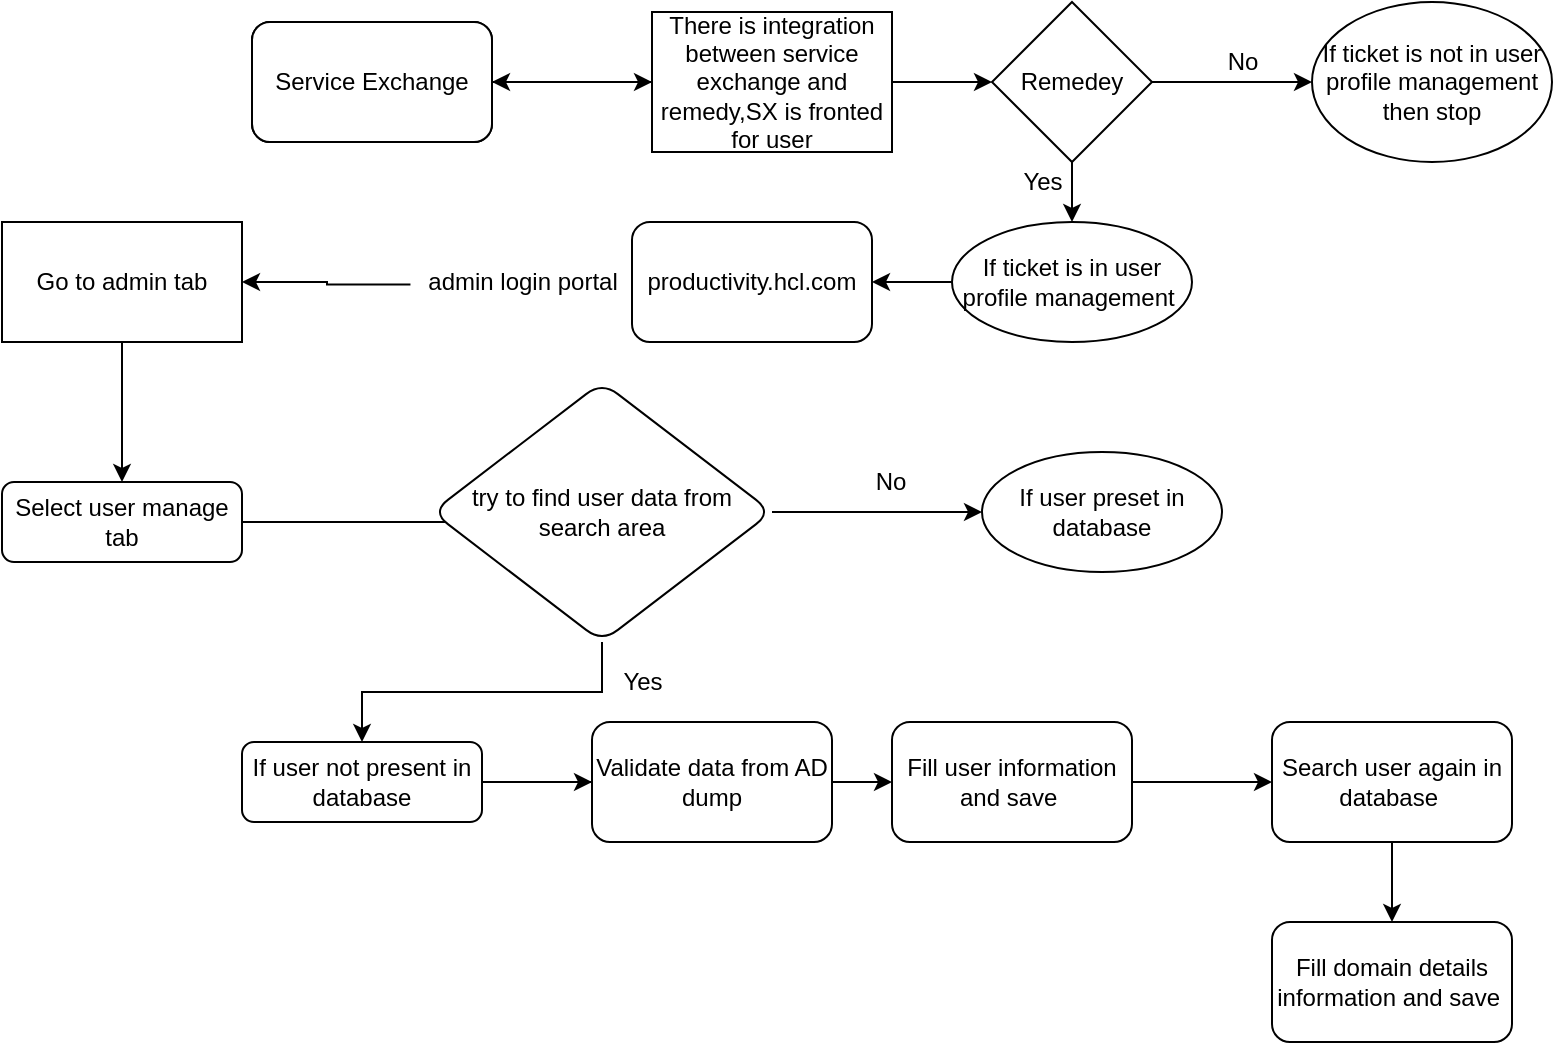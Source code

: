 <mxfile version="16.2.7" type="github">
  <diagram id="C5RBs43oDa-KdzZeNtuy" name="Page-1">
    <mxGraphModel dx="766" dy="1497" grid="1" gridSize="10" guides="1" tooltips="1" connect="1" arrows="1" fold="1" page="1" pageScale="1" pageWidth="827" pageHeight="1169" math="0" shadow="0">
      <root>
        <mxCell id="WIyWlLk6GJQsqaUBKTNV-0" />
        <mxCell id="WIyWlLk6GJQsqaUBKTNV-1" parent="WIyWlLk6GJQsqaUBKTNV-0" />
        <mxCell id="cetacUVgxctD-D2GYmzZ-1" value="" style="edgeStyle=orthogonalEdgeStyle;rounded=0;orthogonalLoop=1;jettySize=auto;html=1;startArrow=none;" parent="WIyWlLk6GJQsqaUBKTNV-1" source="cetacUVgxctD-D2GYmzZ-11" target="cetacUVgxctD-D2GYmzZ-0" edge="1">
          <mxGeometry relative="1" as="geometry">
            <Array as="points" />
          </mxGeometry>
        </mxCell>
        <mxCell id="cetacUVgxctD-D2GYmzZ-16" value="" style="edgeStyle=orthogonalEdgeStyle;rounded=0;orthogonalLoop=1;jettySize=auto;html=1;" parent="WIyWlLk6GJQsqaUBKTNV-1" target="cetacUVgxctD-D2GYmzZ-15" edge="1">
          <mxGeometry relative="1" as="geometry">
            <mxPoint x="354" y="90" as="sourcePoint" />
            <Array as="points">
              <mxPoint x="354" y="80" />
            </Array>
          </mxGeometry>
        </mxCell>
        <mxCell id="cetacUVgxctD-D2GYmzZ-23" value="" style="edgeStyle=orthogonalEdgeStyle;rounded=0;orthogonalLoop=1;jettySize=auto;html=1;" parent="WIyWlLk6GJQsqaUBKTNV-1" source="WIyWlLk6GJQsqaUBKTNV-7" edge="1">
          <mxGeometry relative="1" as="geometry">
            <mxPoint x="280" y="200" as="targetPoint" />
          </mxGeometry>
        </mxCell>
        <mxCell id="WIyWlLk6GJQsqaUBKTNV-7" value="Select user manage tab" style="rounded=1;whiteSpace=wrap;html=1;fontSize=12;glass=0;strokeWidth=1;shadow=0;" parent="WIyWlLk6GJQsqaUBKTNV-1" vertex="1">
          <mxGeometry x="35" y="180" width="120" height="40" as="geometry" />
        </mxCell>
        <mxCell id="cetacUVgxctD-D2GYmzZ-0" value="service exchange(user raised ticket)" style="whiteSpace=wrap;html=1;rounded=1;glass=0;strokeWidth=1;shadow=0;" parent="WIyWlLk6GJQsqaUBKTNV-1" vertex="1">
          <mxGeometry x="160" y="-50" width="120" height="60" as="geometry" />
        </mxCell>
        <mxCell id="cetacUVgxctD-D2GYmzZ-12" value="" style="edgeStyle=orthogonalEdgeStyle;rounded=0;orthogonalLoop=1;jettySize=auto;html=1;" parent="WIyWlLk6GJQsqaUBKTNV-1" source="cetacUVgxctD-D2GYmzZ-3" target="cetacUVgxctD-D2GYmzZ-11" edge="1">
          <mxGeometry relative="1" as="geometry" />
        </mxCell>
        <mxCell id="cetacUVgxctD-D2GYmzZ-3" value="Service Exchange" style="whiteSpace=wrap;html=1;rounded=1;glass=0;strokeWidth=1;shadow=0;" parent="WIyWlLk6GJQsqaUBKTNV-1" vertex="1">
          <mxGeometry x="160" y="-50" width="120" height="60" as="geometry" />
        </mxCell>
        <mxCell id="cetacUVgxctD-D2GYmzZ-31" value="" style="edgeStyle=orthogonalEdgeStyle;rounded=0;orthogonalLoop=1;jettySize=auto;html=1;" parent="WIyWlLk6GJQsqaUBKTNV-1" source="cetacUVgxctD-D2GYmzZ-11" target="cetacUVgxctD-D2GYmzZ-30" edge="1">
          <mxGeometry relative="1" as="geometry" />
        </mxCell>
        <mxCell id="cetacUVgxctD-D2GYmzZ-11" value="There is integration between service exchange and remedy,SX is fronted for user" style="whiteSpace=wrap;html=1;" parent="WIyWlLk6GJQsqaUBKTNV-1" vertex="1">
          <mxGeometry x="360" y="-55" width="120" height="70" as="geometry" />
        </mxCell>
        <mxCell id="cetacUVgxctD-D2GYmzZ-15" value="productivity.hcl.com" style="whiteSpace=wrap;html=1;rounded=1;glass=0;strokeWidth=1;shadow=0;" parent="WIyWlLk6GJQsqaUBKTNV-1" vertex="1">
          <mxGeometry x="350" y="50" width="120" height="60" as="geometry" />
        </mxCell>
        <mxCell id="cetacUVgxctD-D2GYmzZ-39" value="" style="edgeStyle=orthogonalEdgeStyle;rounded=0;orthogonalLoop=1;jettySize=auto;html=1;exitX=-0.007;exitY=0.56;exitDx=0;exitDy=0;exitPerimeter=0;" parent="WIyWlLk6GJQsqaUBKTNV-1" source="cetacUVgxctD-D2GYmzZ-21" target="cetacUVgxctD-D2GYmzZ-38" edge="1">
          <mxGeometry relative="1" as="geometry" />
        </mxCell>
        <mxCell id="cetacUVgxctD-D2GYmzZ-21" value="admin login portal" style="text;html=1;align=center;verticalAlign=middle;resizable=0;points=[];autosize=1;strokeColor=none;fillColor=none;" parent="WIyWlLk6GJQsqaUBKTNV-1" vertex="1">
          <mxGeometry x="240" y="70" width="110" height="20" as="geometry" />
        </mxCell>
        <mxCell id="cetacUVgxctD-D2GYmzZ-52" value="" style="edgeStyle=orthogonalEdgeStyle;rounded=0;orthogonalLoop=1;jettySize=auto;html=1;" parent="WIyWlLk6GJQsqaUBKTNV-1" source="cetacUVgxctD-D2GYmzZ-24" target="cetacUVgxctD-D2GYmzZ-51" edge="1">
          <mxGeometry relative="1" as="geometry" />
        </mxCell>
        <mxCell id="cetacUVgxctD-D2GYmzZ-24" value="Search user again in database&amp;nbsp;" style="rounded=1;whiteSpace=wrap;html=1;glass=0;strokeWidth=1;shadow=0;" parent="WIyWlLk6GJQsqaUBKTNV-1" vertex="1">
          <mxGeometry x="670" y="300" width="120" height="60" as="geometry" />
        </mxCell>
        <mxCell id="cetacUVgxctD-D2GYmzZ-50" value="" style="edgeStyle=orthogonalEdgeStyle;rounded=0;orthogonalLoop=1;jettySize=auto;html=1;" parent="WIyWlLk6GJQsqaUBKTNV-1" source="cetacUVgxctD-D2GYmzZ-26" target="cetacUVgxctD-D2GYmzZ-24" edge="1">
          <mxGeometry relative="1" as="geometry" />
        </mxCell>
        <mxCell id="cetacUVgxctD-D2GYmzZ-26" value="Fill user information and save&amp;nbsp;" style="whiteSpace=wrap;html=1;rounded=1;glass=0;strokeWidth=1;shadow=0;" parent="WIyWlLk6GJQsqaUBKTNV-1" vertex="1">
          <mxGeometry x="480" y="300" width="120" height="60" as="geometry" />
        </mxCell>
        <mxCell id="cetacUVgxctD-D2GYmzZ-33" value="" style="edgeStyle=orthogonalEdgeStyle;rounded=0;orthogonalLoop=1;jettySize=auto;html=1;" parent="WIyWlLk6GJQsqaUBKTNV-1" source="cetacUVgxctD-D2GYmzZ-30" target="cetacUVgxctD-D2GYmzZ-32" edge="1">
          <mxGeometry relative="1" as="geometry" />
        </mxCell>
        <mxCell id="cetacUVgxctD-D2GYmzZ-35" value="" style="edgeStyle=orthogonalEdgeStyle;rounded=0;orthogonalLoop=1;jettySize=auto;html=1;" parent="WIyWlLk6GJQsqaUBKTNV-1" source="cetacUVgxctD-D2GYmzZ-30" target="cetacUVgxctD-D2GYmzZ-34" edge="1">
          <mxGeometry relative="1" as="geometry" />
        </mxCell>
        <mxCell id="cetacUVgxctD-D2GYmzZ-30" value="Remedey" style="rhombus;whiteSpace=wrap;html=1;" parent="WIyWlLk6GJQsqaUBKTNV-1" vertex="1">
          <mxGeometry x="530" y="-60" width="80" height="80" as="geometry" />
        </mxCell>
        <mxCell id="cetacUVgxctD-D2GYmzZ-32" value="&lt;span&gt;If ticket is not in user profile management then stop&lt;/span&gt;" style="ellipse;whiteSpace=wrap;html=1;" parent="WIyWlLk6GJQsqaUBKTNV-1" vertex="1">
          <mxGeometry x="690" y="-60" width="120" height="80" as="geometry" />
        </mxCell>
        <mxCell id="cetacUVgxctD-D2GYmzZ-37" value="" style="edgeStyle=orthogonalEdgeStyle;rounded=0;orthogonalLoop=1;jettySize=auto;html=1;" parent="WIyWlLk6GJQsqaUBKTNV-1" source="cetacUVgxctD-D2GYmzZ-34" target="cetacUVgxctD-D2GYmzZ-15" edge="1">
          <mxGeometry relative="1" as="geometry" />
        </mxCell>
        <mxCell id="cetacUVgxctD-D2GYmzZ-34" value="If ticket is in user profile management&amp;nbsp;" style="ellipse;whiteSpace=wrap;html=1;" parent="WIyWlLk6GJQsqaUBKTNV-1" vertex="1">
          <mxGeometry x="510" y="50" width="120" height="60" as="geometry" />
        </mxCell>
        <mxCell id="cetacUVgxctD-D2GYmzZ-36" value="Yes" style="text;html=1;resizable=0;autosize=1;align=center;verticalAlign=middle;points=[];fillColor=none;strokeColor=none;rounded=0;" parent="WIyWlLk6GJQsqaUBKTNV-1" vertex="1">
          <mxGeometry x="540" y="20" width="30" height="20" as="geometry" />
        </mxCell>
        <mxCell id="cetacUVgxctD-D2GYmzZ-40" value="" style="edgeStyle=orthogonalEdgeStyle;rounded=0;orthogonalLoop=1;jettySize=auto;html=1;" parent="WIyWlLk6GJQsqaUBKTNV-1" source="cetacUVgxctD-D2GYmzZ-38" target="WIyWlLk6GJQsqaUBKTNV-7" edge="1">
          <mxGeometry relative="1" as="geometry" />
        </mxCell>
        <mxCell id="cetacUVgxctD-D2GYmzZ-38" value="Go to admin tab" style="whiteSpace=wrap;html=1;" parent="WIyWlLk6GJQsqaUBKTNV-1" vertex="1">
          <mxGeometry x="35" y="50" width="120" height="60" as="geometry" />
        </mxCell>
        <mxCell id="cetacUVgxctD-D2GYmzZ-44" value="" style="edgeStyle=orthogonalEdgeStyle;rounded=0;orthogonalLoop=1;jettySize=auto;html=1;" parent="WIyWlLk6GJQsqaUBKTNV-1" source="cetacUVgxctD-D2GYmzZ-41" target="cetacUVgxctD-D2GYmzZ-43" edge="1">
          <mxGeometry relative="1" as="geometry" />
        </mxCell>
        <mxCell id="cetacUVgxctD-D2GYmzZ-48" value="" style="edgeStyle=orthogonalEdgeStyle;rounded=0;orthogonalLoop=1;jettySize=auto;html=1;" parent="WIyWlLk6GJQsqaUBKTNV-1" source="cetacUVgxctD-D2GYmzZ-41" target="cetacUVgxctD-D2GYmzZ-47" edge="1">
          <mxGeometry relative="1" as="geometry" />
        </mxCell>
        <mxCell id="cetacUVgxctD-D2GYmzZ-41" value="&lt;span&gt;try to find user data from search area&lt;/span&gt;" style="rhombus;whiteSpace=wrap;html=1;rounded=1;glass=0;strokeWidth=1;shadow=0;" parent="WIyWlLk6GJQsqaUBKTNV-1" vertex="1">
          <mxGeometry x="250" y="130" width="170" height="130" as="geometry" />
        </mxCell>
        <mxCell id="cetacUVgxctD-D2GYmzZ-43" value="If user preset in database" style="ellipse;whiteSpace=wrap;html=1;rounded=1;glass=0;strokeWidth=1;shadow=0;" parent="WIyWlLk6GJQsqaUBKTNV-1" vertex="1">
          <mxGeometry x="525" y="165" width="120" height="60" as="geometry" />
        </mxCell>
        <mxCell id="cetacUVgxctD-D2GYmzZ-45" value="No" style="text;html=1;resizable=0;autosize=1;align=center;verticalAlign=middle;points=[];fillColor=none;strokeColor=none;rounded=0;" parent="WIyWlLk6GJQsqaUBKTNV-1" vertex="1">
          <mxGeometry x="464" y="170" width="30" height="20" as="geometry" />
        </mxCell>
        <mxCell id="cetacUVgxctD-D2GYmzZ-46" value="No" style="text;html=1;resizable=0;autosize=1;align=center;verticalAlign=middle;points=[];fillColor=none;strokeColor=none;rounded=0;" parent="WIyWlLk6GJQsqaUBKTNV-1" vertex="1">
          <mxGeometry x="640" y="-40" width="30" height="20" as="geometry" />
        </mxCell>
        <mxCell id="cetacUVgxctD-D2GYmzZ-49" value="" style="edgeStyle=orthogonalEdgeStyle;rounded=0;orthogonalLoop=1;jettySize=auto;html=1;" parent="WIyWlLk6GJQsqaUBKTNV-1" source="cetacUVgxctD-D2GYmzZ-47" target="cetacUVgxctD-D2GYmzZ-26" edge="1">
          <mxGeometry relative="1" as="geometry" />
        </mxCell>
        <mxCell id="cetacUVgxctD-D2GYmzZ-57" value="" style="edgeStyle=orthogonalEdgeStyle;rounded=0;orthogonalLoop=1;jettySize=auto;html=1;" parent="WIyWlLk6GJQsqaUBKTNV-1" source="cetacUVgxctD-D2GYmzZ-47" target="cetacUVgxctD-D2GYmzZ-56" edge="1">
          <mxGeometry relative="1" as="geometry" />
        </mxCell>
        <mxCell id="cetacUVgxctD-D2GYmzZ-47" value="If user not present in database" style="whiteSpace=wrap;html=1;rounded=1;glass=0;strokeWidth=1;shadow=0;" parent="WIyWlLk6GJQsqaUBKTNV-1" vertex="1">
          <mxGeometry x="155" y="310" width="120" height="40" as="geometry" />
        </mxCell>
        <mxCell id="cetacUVgxctD-D2GYmzZ-51" value="&lt;span&gt;Fill domain details information and save&amp;nbsp;&lt;/span&gt;" style="rounded=1;whiteSpace=wrap;html=1;glass=0;strokeWidth=1;shadow=0;" parent="WIyWlLk6GJQsqaUBKTNV-1" vertex="1">
          <mxGeometry x="670" y="400" width="120" height="60" as="geometry" />
        </mxCell>
        <mxCell id="cetacUVgxctD-D2GYmzZ-53" value="Yes" style="text;html=1;resizable=0;autosize=1;align=center;verticalAlign=middle;points=[];fillColor=none;strokeColor=none;rounded=0;" parent="WIyWlLk6GJQsqaUBKTNV-1" vertex="1">
          <mxGeometry x="340" y="270" width="30" height="20" as="geometry" />
        </mxCell>
        <mxCell id="cetacUVgxctD-D2GYmzZ-56" value="Validate data from AD dump" style="whiteSpace=wrap;html=1;rounded=1;glass=0;strokeWidth=1;shadow=0;" parent="WIyWlLk6GJQsqaUBKTNV-1" vertex="1">
          <mxGeometry x="330" y="300" width="120" height="60" as="geometry" />
        </mxCell>
      </root>
    </mxGraphModel>
  </diagram>
</mxfile>
